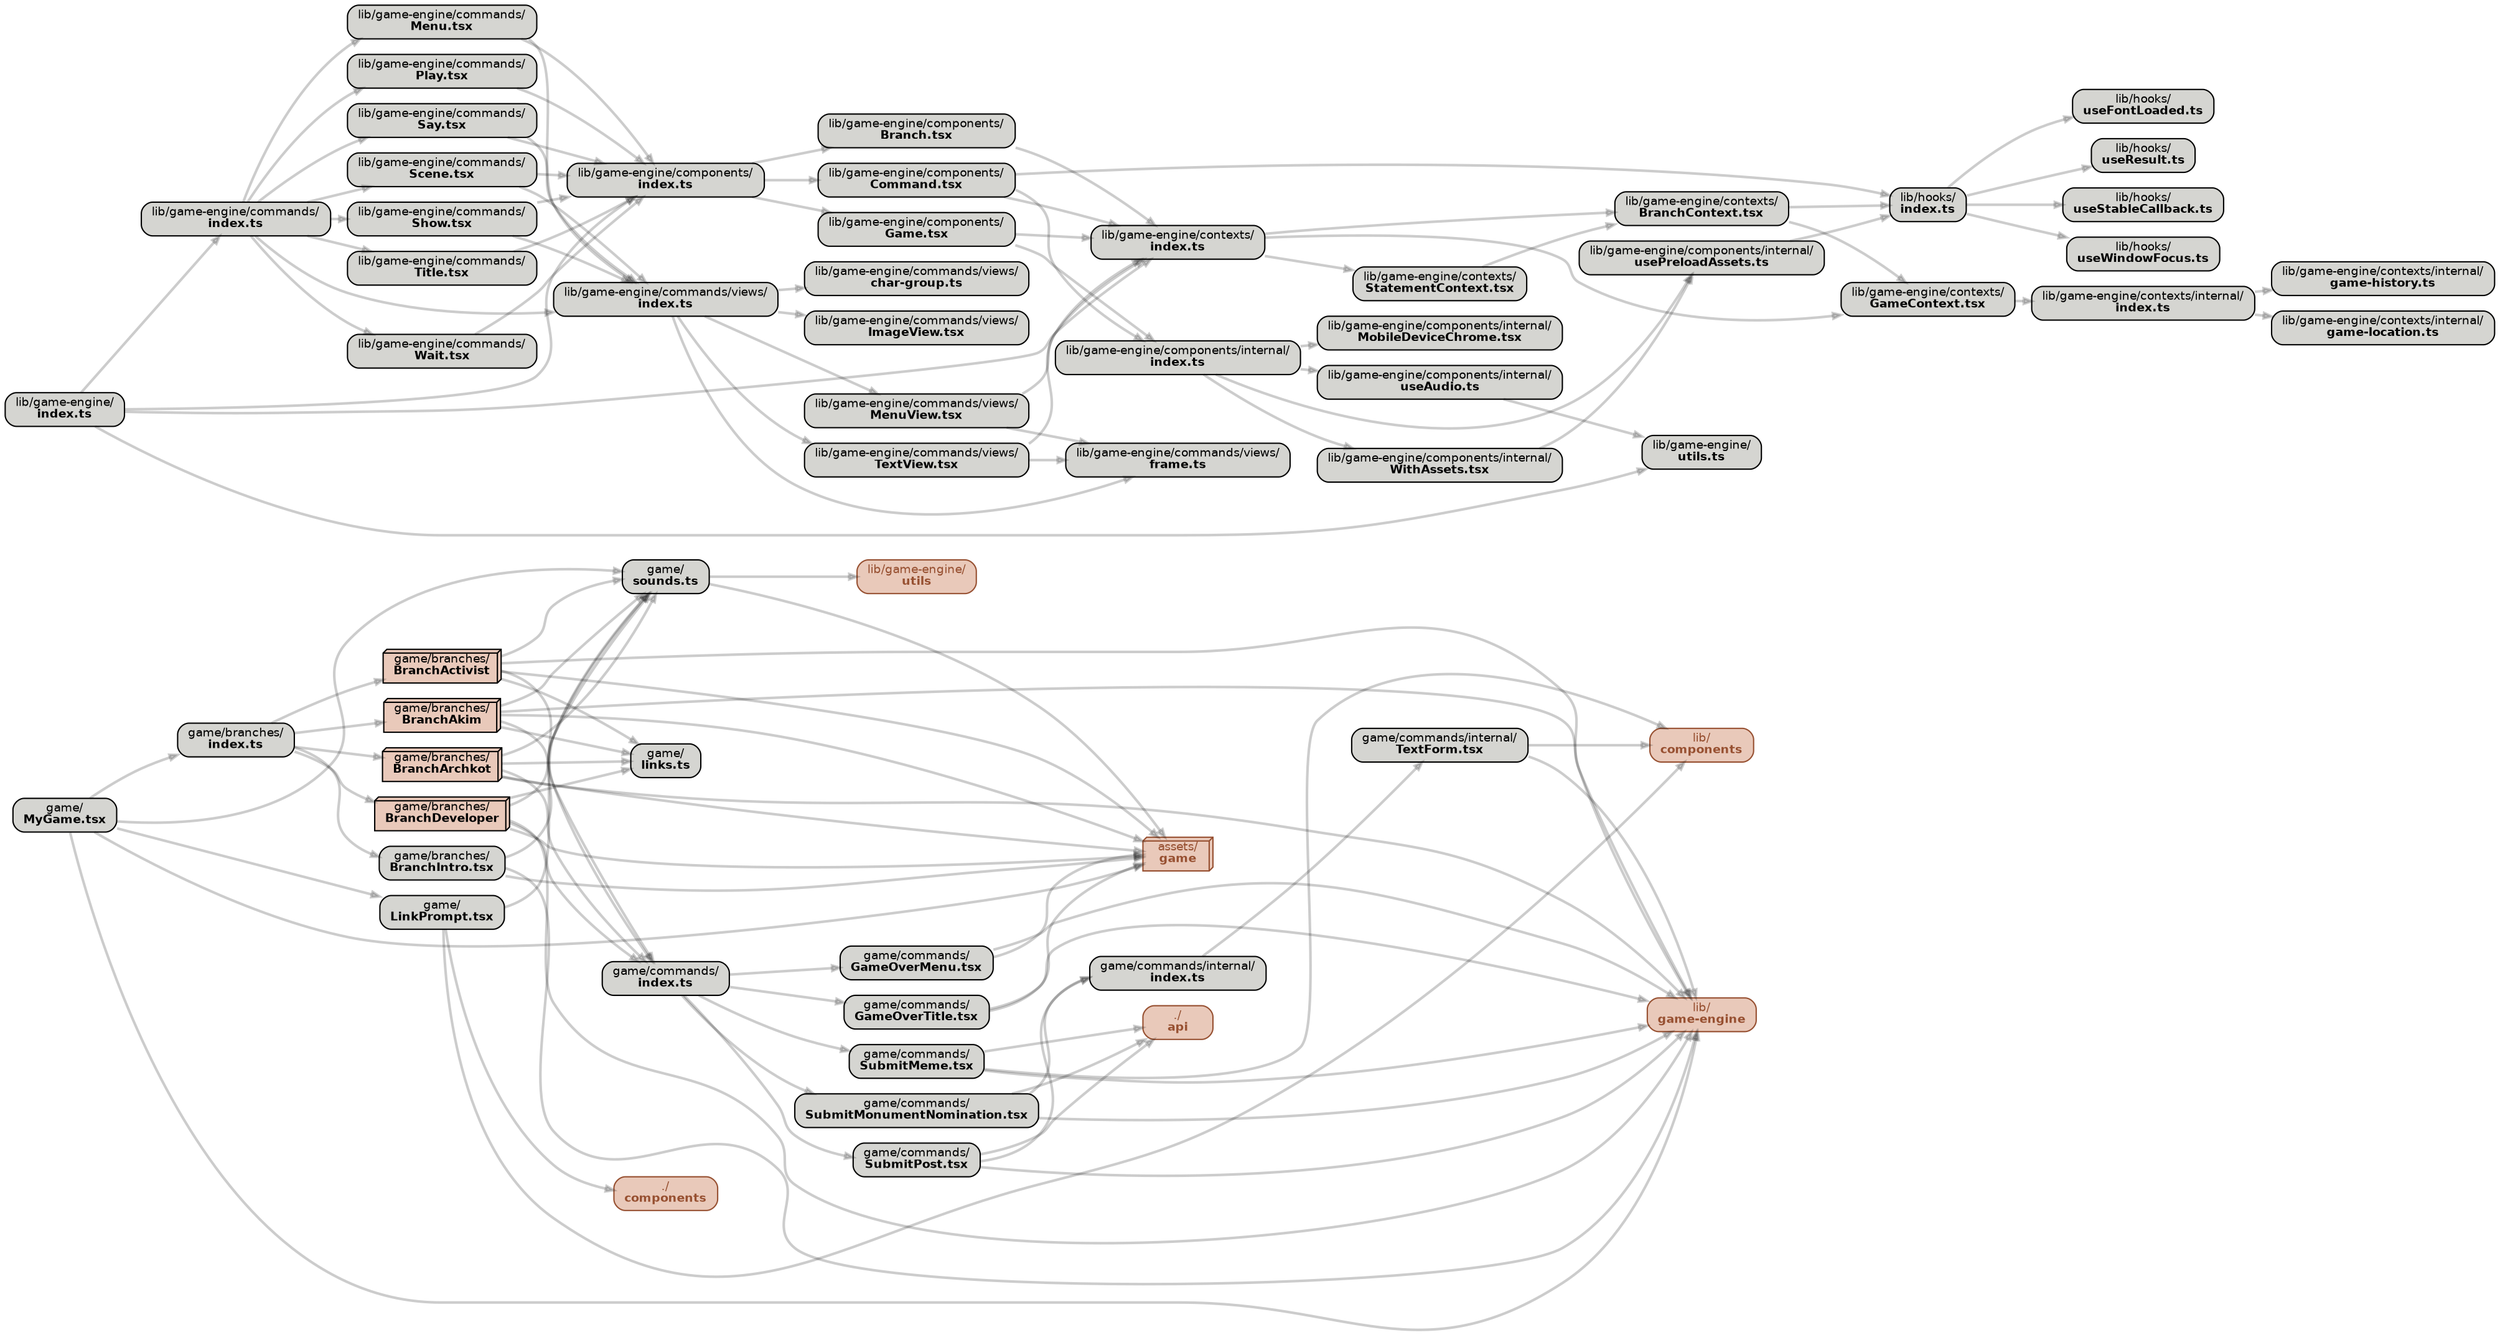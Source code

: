 strict digraph "dependency-cruiser output"{
    ordering="out" rankdir="LR" splines="true" overlap="false" nodesep="0.16" ranksep="0.18" fontname="Helvetica-bold" fontsize="9" style="rounded,bold,filled" fillcolor="#ffffff" compound="true"
    node [shape="box" style="rounded, filled" height="0.2" color="black" fillcolor="#E9C9BA" fontcolor="black" fontname="Helvetica" fontsize="9"]
    edge [arrowhead="normal" arrowsize="0.6" penwidth="2.0" color="#00000033" fontname="Helvetica" fontsize="9"]

    "api" [label=<./<BR/><B>api</B>> tooltip="api" color="#975031" fontcolor="#975031"]
    "assets/game" [label=<assets/<BR/><B>game</B>> tooltip="game" color="#975031" fontcolor="#975031" shape="box3d"]
    "components" [label=<./<BR/><B>components</B>> tooltip="components" color="#975031" fontcolor="#975031"]
    "game/LinkPrompt.tsx" [label=<game/<BR/><B>LinkPrompt.tsx</B>> tooltip="LinkPrompt.tsx" URL="game/LinkPrompt.tsx" fillcolor="#D5D5D1"]
    "game/LinkPrompt.tsx" -> "game/sounds.ts"
    "game/LinkPrompt.tsx" -> "components"
    "game/LinkPrompt.tsx" -> "lib/components"
    "game/MyGame.tsx" [label=<game/<BR/><B>MyGame.tsx</B>> tooltip="MyGame.tsx" URL="game/MyGame.tsx" fillcolor="#D5D5D1"]
    "game/MyGame.tsx" -> "game/branches/index.ts"
    "game/MyGame.tsx" -> "game/LinkPrompt.tsx"
    "game/MyGame.tsx" -> "game/sounds.ts"
    "game/MyGame.tsx" -> "assets/game"
    "game/MyGame.tsx" -> "lib/game-engine"
    "game/branches/BranchActivist" [label=<game/branches/<BR/><B>BranchActivist</B>> tooltip="BranchActivist" URL="game/branches/BranchActivist" shape="box3d"]
    "game/branches/BranchActivist" -> "game/sounds.ts"
    "game/branches/BranchActivist" -> "assets/game"
    "game/branches/BranchActivist" -> "lib/game-engine"
    "game/branches/BranchActivist" -> "game/links.ts"
    "game/branches/BranchActivist" -> "game/commands/index.ts"
    "game/branches/BranchAkim" [label=<game/branches/<BR/><B>BranchAkim</B>> tooltip="BranchAkim" URL="game/branches/BranchAkim" shape="box3d"]
    "game/branches/BranchAkim" -> "game/sounds.ts"
    "game/branches/BranchAkim" -> "assets/game"
    "game/branches/BranchAkim" -> "lib/game-engine"
    "game/branches/BranchAkim" -> "game/commands/index.ts"
    "game/branches/BranchAkim" -> "game/links.ts"
    "game/branches/BranchArchkot" [label=<game/branches/<BR/><B>BranchArchkot</B>> tooltip="BranchArchkot" URL="game/branches/BranchArchkot" shape="box3d"]
    "game/branches/BranchArchkot" -> "game/sounds.ts"
    "game/branches/BranchArchkot" -> "assets/game"
    "game/branches/BranchArchkot" -> "lib/game-engine"
    "game/branches/BranchArchkot" -> "game/commands/index.ts"
    "game/branches/BranchArchkot" -> "game/links.ts"
    "game/branches/BranchDeveloper" [label=<game/branches/<BR/><B>BranchDeveloper</B>> tooltip="BranchDeveloper" URL="game/branches/BranchDeveloper" shape="box3d"]
    "game/branches/BranchDeveloper" -> "game/sounds.ts"
    "game/branches/BranchDeveloper" -> "assets/game"
    "game/branches/BranchDeveloper" -> "lib/game-engine"
    "game/branches/BranchDeveloper" -> "game/links.ts"
    "game/branches/BranchDeveloper" -> "game/commands/index.ts"
    "game/branches/BranchIntro.tsx" [label=<game/branches/<BR/><B>BranchIntro.tsx</B>> tooltip="BranchIntro.tsx" URL="game/branches/BranchIntro.tsx" fillcolor="#D5D5D1"]
    "game/branches/BranchIntro.tsx" -> "game/sounds.ts"
    "game/branches/BranchIntro.tsx" -> "assets/game"
    "game/branches/BranchIntro.tsx" -> "lib/game-engine"
    "game/branches/index.ts" [label=<game/branches/<BR/><B>index.ts</B>> tooltip="index.ts" URL="game/branches/index.ts" fillcolor="#D5D5D1"]
    "game/branches/index.ts" -> "game/branches/BranchActivist"
    "game/branches/index.ts" -> "game/branches/BranchAkim"
    "game/branches/index.ts" -> "game/branches/BranchArchkot"
    "game/branches/index.ts" -> "game/branches/BranchDeveloper"
    "game/branches/index.ts" -> "game/branches/BranchIntro.tsx"
    "game/commands/GameOverMenu.tsx" [label=<game/commands/<BR/><B>GameOverMenu.tsx</B>> tooltip="GameOverMenu.tsx" URL="game/commands/GameOverMenu.tsx" fillcolor="#D5D5D1"]
    "game/commands/GameOverMenu.tsx" -> "assets/game"
    "game/commands/GameOverMenu.tsx" -> "lib/game-engine"
    "game/commands/GameOverTitle.tsx" [label=<game/commands/<BR/><B>GameOverTitle.tsx</B>> tooltip="GameOverTitle.tsx" URL="game/commands/GameOverTitle.tsx" fillcolor="#D5D5D1"]
    "game/commands/GameOverTitle.tsx" -> "assets/game"
    "game/commands/GameOverTitle.tsx" -> "lib/game-engine"
    "game/commands/SubmitMeme.tsx" [label=<game/commands/<BR/><B>SubmitMeme.tsx</B>> tooltip="SubmitMeme.tsx" URL="game/commands/SubmitMeme.tsx" fillcolor="#D5D5D1"]
    "game/commands/SubmitMeme.tsx" -> "api"
    "game/commands/SubmitMeme.tsx" -> "lib/components"
    "game/commands/SubmitMeme.tsx" -> "lib/game-engine"
    "game/commands/SubmitMonumentNomination.tsx" [label=<game/commands/<BR/><B>SubmitMonumentNomination.tsx</B>> tooltip="SubmitMonumentNomination.tsx" URL="game/commands/SubmitMonumentNomination.tsx" fillcolor="#D5D5D1"]
    "game/commands/SubmitMonumentNomination.tsx" -> "game/commands/internal/index.ts"
    "game/commands/SubmitMonumentNomination.tsx" -> "api"
    "game/commands/SubmitMonumentNomination.tsx" -> "lib/game-engine"
    "game/commands/SubmitPost.tsx" [label=<game/commands/<BR/><B>SubmitPost.tsx</B>> tooltip="SubmitPost.tsx" URL="game/commands/SubmitPost.tsx" fillcolor="#D5D5D1"]
    "game/commands/SubmitPost.tsx" -> "game/commands/internal/index.ts"
    "game/commands/SubmitPost.tsx" -> "api"
    "game/commands/SubmitPost.tsx" -> "lib/game-engine"
    "game/commands/index.ts" [label=<game/commands/<BR/><B>index.ts</B>> tooltip="index.ts" URL="game/commands/index.ts" fillcolor="#D5D5D1"]
    "game/commands/index.ts" -> "game/commands/GameOverMenu.tsx"
    "game/commands/index.ts" -> "game/commands/GameOverTitle.tsx"
    "game/commands/index.ts" -> "game/commands/SubmitMeme.tsx"
    "game/commands/index.ts" -> "game/commands/SubmitMonumentNomination.tsx"
    "game/commands/index.ts" -> "game/commands/SubmitPost.tsx"
    "game/commands/internal/TextForm.tsx" [label=<game/commands/internal/<BR/><B>TextForm.tsx</B>> tooltip="TextForm.tsx" URL="game/commands/internal/TextForm.tsx" fillcolor="#D5D5D1"]
    "game/commands/internal/TextForm.tsx" -> "lib/components"
    "game/commands/internal/TextForm.tsx" -> "lib/game-engine"
    "game/commands/internal/index.ts" [label=<game/commands/internal/<BR/><B>index.ts</B>> tooltip="index.ts" URL="game/commands/internal/index.ts" fillcolor="#D5D5D1"]
    "game/commands/internal/index.ts" -> "game/commands/internal/TextForm.tsx"
    "game/links.ts" [label=<game/<BR/><B>links.ts</B>> tooltip="links.ts" URL="game/links.ts" fillcolor="#D5D5D1"]
    "game/sounds.ts" [label=<game/<BR/><B>sounds.ts</B>> tooltip="sounds.ts" URL="game/sounds.ts" fillcolor="#D5D5D1"]
    "game/sounds.ts" -> "assets/game"
    "game/sounds.ts" -> "lib/game-engine/utils"
    "lib/components" [label=<lib/<BR/><B>components</B>> tooltip="components" color="#975031" fontcolor="#975031"]
    "lib/game-engine" [label=<lib/<BR/><B>game-engine</B>> tooltip="game-engine" color="#975031" fontcolor="#975031"]
    "lib/game-engine/commands/Menu.tsx" [label=<lib/game-engine/commands/<BR/><B>Menu.tsx</B>> tooltip="Menu.tsx" URL="lib/game-engine/commands/Menu.tsx" fillcolor="#D5D5D1"]
    "lib/game-engine/commands/Menu.tsx" -> "lib/game-engine/components/index.ts"
    "lib/game-engine/commands/Menu.tsx" -> "lib/game-engine/commands/views/index.ts"
    "lib/game-engine/commands/Play.tsx" [label=<lib/game-engine/commands/<BR/><B>Play.tsx</B>> tooltip="Play.tsx" URL="lib/game-engine/commands/Play.tsx" fillcolor="#D5D5D1"]
    "lib/game-engine/commands/Play.tsx" -> "lib/game-engine/components/index.ts"
    "lib/game-engine/commands/Say.tsx" [label=<lib/game-engine/commands/<BR/><B>Say.tsx</B>> tooltip="Say.tsx" URL="lib/game-engine/commands/Say.tsx" fillcolor="#D5D5D1"]
    "lib/game-engine/commands/Say.tsx" -> "lib/game-engine/components/index.ts"
    "lib/game-engine/commands/Say.tsx" -> "lib/game-engine/commands/views/index.ts"
    "lib/game-engine/commands/Scene.tsx" [label=<lib/game-engine/commands/<BR/><B>Scene.tsx</B>> tooltip="Scene.tsx" URL="lib/game-engine/commands/Scene.tsx" fillcolor="#D5D5D1"]
    "lib/game-engine/commands/Scene.tsx" -> "lib/game-engine/components/index.ts"
    "lib/game-engine/commands/Scene.tsx" -> "lib/game-engine/commands/views/index.ts"
    "lib/game-engine/commands/Show.tsx" [label=<lib/game-engine/commands/<BR/><B>Show.tsx</B>> tooltip="Show.tsx" URL="lib/game-engine/commands/Show.tsx" fillcolor="#D5D5D1"]
    "lib/game-engine/commands/Show.tsx" -> "lib/game-engine/components/index.ts"
    "lib/game-engine/commands/Show.tsx" -> "lib/game-engine/commands/views/index.ts"
    "lib/game-engine/commands/Title.tsx" [label=<lib/game-engine/commands/<BR/><B>Title.tsx</B>> tooltip="Title.tsx" URL="lib/game-engine/commands/Title.tsx" fillcolor="#D5D5D1"]
    "lib/game-engine/commands/Title.tsx" -> "lib/game-engine/components/index.ts"
    "lib/game-engine/commands/Wait.tsx" [label=<lib/game-engine/commands/<BR/><B>Wait.tsx</B>> tooltip="Wait.tsx" URL="lib/game-engine/commands/Wait.tsx" fillcolor="#D5D5D1"]
    "lib/game-engine/commands/Wait.tsx" -> "lib/game-engine/components/index.ts"
    "lib/game-engine/commands/index.ts" [label=<lib/game-engine/commands/<BR/><B>index.ts</B>> tooltip="index.ts" URL="lib/game-engine/commands/index.ts" fillcolor="#D5D5D1"]
    "lib/game-engine/commands/index.ts" -> "lib/game-engine/commands/Menu.tsx"
    "lib/game-engine/commands/index.ts" -> "lib/game-engine/commands/Play.tsx"
    "lib/game-engine/commands/index.ts" -> "lib/game-engine/commands/Say.tsx"
    "lib/game-engine/commands/index.ts" -> "lib/game-engine/commands/Scene.tsx"
    "lib/game-engine/commands/index.ts" -> "lib/game-engine/commands/Show.tsx"
    "lib/game-engine/commands/index.ts" -> "lib/game-engine/commands/Title.tsx"
    "lib/game-engine/commands/index.ts" -> "lib/game-engine/commands/views/index.ts"
    "lib/game-engine/commands/index.ts" -> "lib/game-engine/commands/Wait.tsx"
    "lib/game-engine/commands/views/ImageView.tsx" [label=<lib/game-engine/commands/views/<BR/><B>ImageView.tsx</B>> tooltip="ImageView.tsx" URL="lib/game-engine/commands/views/ImageView.tsx" fillcolor="#D5D5D1"]
    "lib/game-engine/commands/views/MenuView.tsx" [label=<lib/game-engine/commands/views/<BR/><B>MenuView.tsx</B>> tooltip="MenuView.tsx" URL="lib/game-engine/commands/views/MenuView.tsx" fillcolor="#D5D5D1"]
    "lib/game-engine/commands/views/MenuView.tsx" -> "lib/game-engine/contexts/index.ts"
    "lib/game-engine/commands/views/MenuView.tsx" -> "lib/game-engine/commands/views/frame.ts"
    "lib/game-engine/commands/views/TextView.tsx" [label=<lib/game-engine/commands/views/<BR/><B>TextView.tsx</B>> tooltip="TextView.tsx" URL="lib/game-engine/commands/views/TextView.tsx" fillcolor="#D5D5D1"]
    "lib/game-engine/commands/views/TextView.tsx" -> "lib/game-engine/contexts/index.ts"
    "lib/game-engine/commands/views/TextView.tsx" -> "lib/game-engine/commands/views/frame.ts"
    "lib/game-engine/commands/views/char-group.ts" [label=<lib/game-engine/commands/views/<BR/><B>char-group.ts</B>> tooltip="char-group.ts" URL="lib/game-engine/commands/views/char-group.ts" fillcolor="#D5D5D1"]
    "lib/game-engine/commands/views/frame.ts" [label=<lib/game-engine/commands/views/<BR/><B>frame.ts</B>> tooltip="frame.ts" URL="lib/game-engine/commands/views/frame.ts" fillcolor="#D5D5D1"]
    "lib/game-engine/commands/views/index.ts" [label=<lib/game-engine/commands/views/<BR/><B>index.ts</B>> tooltip="index.ts" URL="lib/game-engine/commands/views/index.ts" fillcolor="#D5D5D1"]
    "lib/game-engine/commands/views/index.ts" -> "lib/game-engine/commands/views/char-group.ts"
    "lib/game-engine/commands/views/index.ts" -> "lib/game-engine/commands/views/frame.ts"
    "lib/game-engine/commands/views/index.ts" -> "lib/game-engine/commands/views/ImageView.tsx"
    "lib/game-engine/commands/views/index.ts" -> "lib/game-engine/commands/views/MenuView.tsx"
    "lib/game-engine/commands/views/index.ts" -> "lib/game-engine/commands/views/TextView.tsx"
    "lib/game-engine/components/Branch.tsx" [label=<lib/game-engine/components/<BR/><B>Branch.tsx</B>> tooltip="Branch.tsx" URL="lib/game-engine/components/Branch.tsx" fillcolor="#D5D5D1"]
    "lib/game-engine/components/Branch.tsx" -> "lib/game-engine/contexts/index.ts"
    "lib/game-engine/components/Command.tsx" [label=<lib/game-engine/components/<BR/><B>Command.tsx</B>> tooltip="Command.tsx" URL="lib/game-engine/components/Command.tsx" fillcolor="#D5D5D1"]
    "lib/game-engine/components/Command.tsx" -> "lib/hooks/index.ts"
    "lib/game-engine/components/Command.tsx" -> "lib/game-engine/contexts/index.ts"
    "lib/game-engine/components/Command.tsx" -> "lib/game-engine/components/internal/index.ts"
    "lib/game-engine/components/Game.tsx" [label=<lib/game-engine/components/<BR/><B>Game.tsx</B>> tooltip="Game.tsx" URL="lib/game-engine/components/Game.tsx" fillcolor="#D5D5D1"]
    "lib/game-engine/components/Game.tsx" -> "lib/game-engine/contexts/index.ts"
    "lib/game-engine/components/Game.tsx" -> "lib/game-engine/components/internal/index.ts"
    "lib/game-engine/components/index.ts" [label=<lib/game-engine/components/<BR/><B>index.ts</B>> tooltip="index.ts" URL="lib/game-engine/components/index.ts" fillcolor="#D5D5D1"]
    "lib/game-engine/components/index.ts" -> "lib/game-engine/components/Branch.tsx"
    "lib/game-engine/components/index.ts" -> "lib/game-engine/components/Command.tsx"
    "lib/game-engine/components/index.ts" -> "lib/game-engine/components/Game.tsx"
    "lib/game-engine/components/internal/MobileDeviceChrome.tsx" [label=<lib/game-engine/components/internal/<BR/><B>MobileDeviceChrome.tsx</B>> tooltip="MobileDeviceChrome.tsx" URL="lib/game-engine/components/internal/MobileDeviceChrome.tsx" fillcolor="#D5D5D1"]
    "lib/game-engine/components/internal/WithAssets.tsx" [label=<lib/game-engine/components/internal/<BR/><B>WithAssets.tsx</B>> tooltip="WithAssets.tsx" URL="lib/game-engine/components/internal/WithAssets.tsx" fillcolor="#D5D5D1"]
    "lib/game-engine/components/internal/WithAssets.tsx" -> "lib/game-engine/components/internal/usePreloadAssets.ts"
    "lib/game-engine/components/internal/index.ts" [label=<lib/game-engine/components/internal/<BR/><B>index.ts</B>> tooltip="index.ts" URL="lib/game-engine/components/internal/index.ts" fillcolor="#D5D5D1"]
    "lib/game-engine/components/internal/index.ts" -> "lib/game-engine/components/internal/MobileDeviceChrome.tsx"
    "lib/game-engine/components/internal/index.ts" -> "lib/game-engine/components/internal/useAudio.ts"
    "lib/game-engine/components/internal/index.ts" -> "lib/game-engine/components/internal/usePreloadAssets.ts"
    "lib/game-engine/components/internal/index.ts" -> "lib/game-engine/components/internal/WithAssets.tsx"
    "lib/game-engine/components/internal/useAudio.ts" [label=<lib/game-engine/components/internal/<BR/><B>useAudio.ts</B>> tooltip="useAudio.ts" URL="lib/game-engine/components/internal/useAudio.ts" fillcolor="#D5D5D1"]
    "lib/game-engine/components/internal/useAudio.ts" -> "lib/game-engine/utils.ts"
    "lib/game-engine/components/internal/usePreloadAssets.ts" [label=<lib/game-engine/components/internal/<BR/><B>usePreloadAssets.ts</B>> tooltip="usePreloadAssets.ts" URL="lib/game-engine/components/internal/usePreloadAssets.ts" fillcolor="#D5D5D1"]
    "lib/game-engine/components/internal/usePreloadAssets.ts" -> "lib/hooks/index.ts"
    "lib/game-engine/contexts/BranchContext.tsx" [label=<lib/game-engine/contexts/<BR/><B>BranchContext.tsx</B>> tooltip="BranchContext.tsx" URL="lib/game-engine/contexts/BranchContext.tsx" fillcolor="#D5D5D1"]
    "lib/game-engine/contexts/BranchContext.tsx" -> "lib/hooks/index.ts"
    "lib/game-engine/contexts/BranchContext.tsx" -> "lib/game-engine/contexts/GameContext.tsx"
    "lib/game-engine/contexts/GameContext.tsx" [label=<lib/game-engine/contexts/<BR/><B>GameContext.tsx</B>> tooltip="GameContext.tsx" URL="lib/game-engine/contexts/GameContext.tsx" fillcolor="#D5D5D1"]
    "lib/game-engine/contexts/GameContext.tsx" -> "lib/game-engine/contexts/internal/index.ts"
    "lib/game-engine/contexts/StatementContext.tsx" [label=<lib/game-engine/contexts/<BR/><B>StatementContext.tsx</B>> tooltip="StatementContext.tsx" URL="lib/game-engine/contexts/StatementContext.tsx" fillcolor="#D5D5D1"]
    "lib/game-engine/contexts/StatementContext.tsx" -> "lib/game-engine/contexts/BranchContext.tsx"
    "lib/game-engine/contexts/index.ts" [label=<lib/game-engine/contexts/<BR/><B>index.ts</B>> tooltip="index.ts" URL="lib/game-engine/contexts/index.ts" fillcolor="#D5D5D1"]
    "lib/game-engine/contexts/index.ts" -> "lib/game-engine/contexts/BranchContext.tsx"
    "lib/game-engine/contexts/index.ts" -> "lib/game-engine/contexts/GameContext.tsx"
    "lib/game-engine/contexts/index.ts" -> "lib/game-engine/contexts/StatementContext.tsx"
    "lib/game-engine/contexts/internal/game-history.ts" [label=<lib/game-engine/contexts/internal/<BR/><B>game-history.ts</B>> tooltip="game-history.ts" URL="lib/game-engine/contexts/internal/game-history.ts" fillcolor="#D5D5D1"]
    "lib/game-engine/contexts/internal/game-location.ts" [label=<lib/game-engine/contexts/internal/<BR/><B>game-location.ts</B>> tooltip="game-location.ts" URL="lib/game-engine/contexts/internal/game-location.ts" fillcolor="#D5D5D1"]
    "lib/game-engine/contexts/internal/index.ts" [label=<lib/game-engine/contexts/internal/<BR/><B>index.ts</B>> tooltip="index.ts" URL="lib/game-engine/contexts/internal/index.ts" fillcolor="#D5D5D1"]
    "lib/game-engine/contexts/internal/index.ts" -> "lib/game-engine/contexts/internal/game-history.ts"
    "lib/game-engine/contexts/internal/index.ts" -> "lib/game-engine/contexts/internal/game-location.ts"
    "lib/game-engine/index.ts" [label=<lib/game-engine/<BR/><B>index.ts</B>> tooltip="index.ts" URL="lib/game-engine/index.ts" fillcolor="#D5D5D1"]
    "lib/game-engine/index.ts" -> "lib/game-engine/commands/index.ts"
    "lib/game-engine/index.ts" -> "lib/game-engine/components/index.ts"
    "lib/game-engine/index.ts" -> "lib/game-engine/contexts/index.ts"
    "lib/game-engine/index.ts" -> "lib/game-engine/utils.ts"
    "lib/game-engine/utils" [label=<lib/game-engine/<BR/><B>utils</B>> tooltip="utils" color="#975031" fontcolor="#975031"]
    "lib/game-engine/utils.ts" [label=<lib/game-engine/<BR/><B>utils.ts</B>> tooltip="utils.ts" URL="lib/game-engine/utils.ts" fillcolor="#D5D5D1"]
    "lib/hooks/index.ts" [label=<lib/hooks/<BR/><B>index.ts</B>> tooltip="index.ts" URL="lib/hooks/index.ts" fillcolor="#D5D5D1"]
    "lib/hooks/index.ts" -> "lib/hooks/useFontLoaded.ts"
    "lib/hooks/index.ts" -> "lib/hooks/useResult.ts"
    "lib/hooks/index.ts" -> "lib/hooks/useStableCallback.ts"
    "lib/hooks/index.ts" -> "lib/hooks/useWindowFocus.ts"
    "lib/hooks/useFontLoaded.ts" [label=<lib/hooks/<BR/><B>useFontLoaded.ts</B>> tooltip="useFontLoaded.ts" URL="lib/hooks/useFontLoaded.ts" fillcolor="#D5D5D1"]
    "lib/hooks/useResult.ts" [label=<lib/hooks/<BR/><B>useResult.ts</B>> tooltip="useResult.ts" URL="lib/hooks/useResult.ts" fillcolor="#D5D5D1"]
    "lib/hooks/useStableCallback.ts" [label=<lib/hooks/<BR/><B>useStableCallback.ts</B>> tooltip="useStableCallback.ts" URL="lib/hooks/useStableCallback.ts" fillcolor="#D5D5D1"]
    "lib/hooks/useWindowFocus.ts" [label=<lib/hooks/<BR/><B>useWindowFocus.ts</B>> tooltip="useWindowFocus.ts" URL="lib/hooks/useWindowFocus.ts" fillcolor="#D5D5D1"]
}
